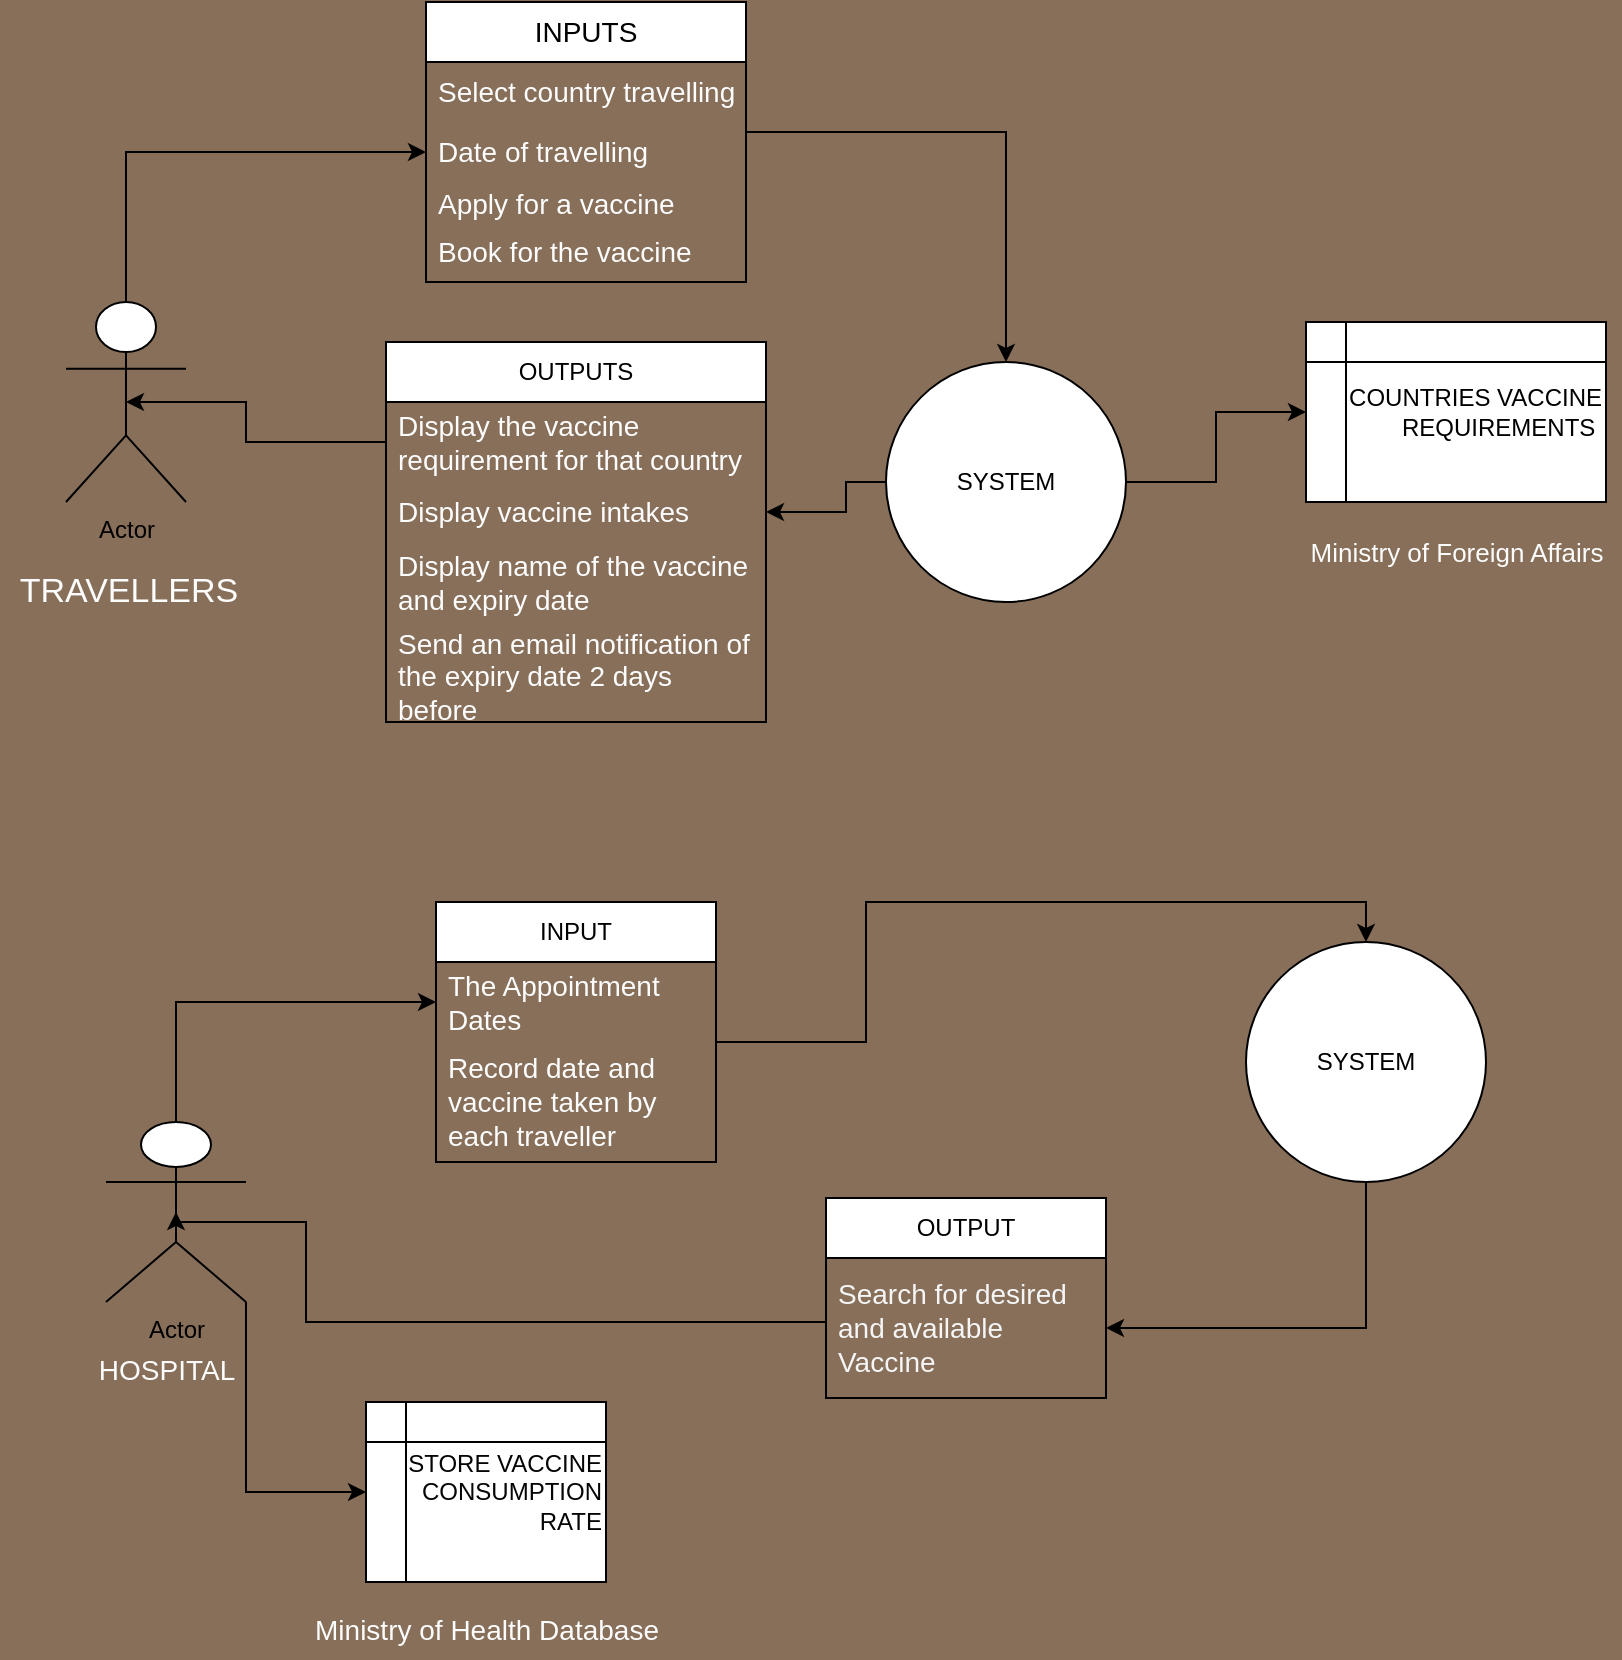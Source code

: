 <mxfile version="22.0.4" type="github">
  <diagram name="Page-1" id="rQiqq8WyKQuQtGKCiVco">
    <mxGraphModel dx="880" dy="446" grid="0" gridSize="10" guides="1" tooltips="1" connect="1" arrows="1" fold="1" page="1" pageScale="1" pageWidth="850" pageHeight="1100" background="#876f5a" math="0" shadow="0">
      <root>
        <mxCell id="0" />
        <mxCell id="1" parent="0" />
        <mxCell id="fNxhpOZee-MHplBEiG15-2" value="&lt;font color=&quot;#fcfcfc&quot; style=&quot;font-size: 17px;&quot;&gt;TRAVELLERS&lt;/font&gt;" style="text;html=1;align=center;verticalAlign=middle;resizable=0;points=[];autosize=1;strokeColor=none;fillColor=none;" vertex="1" parent="1">
          <mxGeometry x="17" y="299" width="127" height="32" as="geometry" />
        </mxCell>
        <mxCell id="fNxhpOZee-MHplBEiG15-16" style="edgeStyle=orthogonalEdgeStyle;rounded=0;orthogonalLoop=1;jettySize=auto;html=1;exitX=0;exitY=0.5;exitDx=0;exitDy=0;entryX=1;entryY=0.5;entryDx=0;entryDy=0;" edge="1" parent="1" source="fNxhpOZee-MHplBEiG15-3" target="fNxhpOZee-MHplBEiG15-13">
          <mxGeometry relative="1" as="geometry">
            <Array as="points">
              <mxPoint x="440" y="260" />
              <mxPoint x="440" y="275" />
            </Array>
          </mxGeometry>
        </mxCell>
        <mxCell id="fNxhpOZee-MHplBEiG15-35" style="edgeStyle=orthogonalEdgeStyle;rounded=0;orthogonalLoop=1;jettySize=auto;html=1;exitX=1;exitY=0.5;exitDx=0;exitDy=0;entryX=0;entryY=0.5;entryDx=0;entryDy=0;" edge="1" parent="1" source="fNxhpOZee-MHplBEiG15-3" target="fNxhpOZee-MHplBEiG15-20">
          <mxGeometry relative="1" as="geometry" />
        </mxCell>
        <mxCell id="fNxhpOZee-MHplBEiG15-3" value="SYSTEM" style="ellipse;whiteSpace=wrap;html=1;aspect=fixed;" vertex="1" parent="1">
          <mxGeometry x="460" y="200" width="120" height="120" as="geometry" />
        </mxCell>
        <mxCell id="fNxhpOZee-MHplBEiG15-4" value="&lt;font style=&quot;font-size: 14px;&quot;&gt;INPUTS&lt;/font&gt;" style="swimlane;fontStyle=0;childLayout=stackLayout;horizontal=1;startSize=30;horizontalStack=0;resizeParent=1;resizeParentMax=0;resizeLast=0;collapsible=1;marginBottom=0;whiteSpace=wrap;html=1;" vertex="1" parent="1">
          <mxGeometry x="230" y="20" width="160" height="140" as="geometry" />
        </mxCell>
        <mxCell id="fNxhpOZee-MHplBEiG15-5" value="&lt;font color=&quot;#fcfcfc&quot; style=&quot;font-size: 14px;&quot;&gt;Select country travelling&lt;/font&gt;" style="text;strokeColor=none;fillColor=none;align=left;verticalAlign=middle;spacingLeft=4;spacingRight=4;overflow=hidden;points=[[0,0.5],[1,0.5]];portConstraint=eastwest;rotatable=0;whiteSpace=wrap;html=1;" vertex="1" parent="fNxhpOZee-MHplBEiG15-4">
          <mxGeometry y="30" width="160" height="30" as="geometry" />
        </mxCell>
        <mxCell id="fNxhpOZee-MHplBEiG15-6" value="&lt;font color=&quot;#fcfcfc&quot; style=&quot;font-size: 14px;&quot;&gt;Date of travelling&lt;/font&gt;" style="text;strokeColor=none;fillColor=none;align=left;verticalAlign=middle;spacingLeft=4;spacingRight=4;overflow=hidden;points=[[0,0.5],[1,0.5]];portConstraint=eastwest;rotatable=0;whiteSpace=wrap;html=1;" vertex="1" parent="fNxhpOZee-MHplBEiG15-4">
          <mxGeometry y="60" width="160" height="30" as="geometry" />
        </mxCell>
        <mxCell id="fNxhpOZee-MHplBEiG15-7" value="&lt;font color=&quot;#fcfcfc&quot; style=&quot;font-size: 14px;&quot;&gt;Apply for a vaccine&lt;/font&gt;" style="text;strokeColor=none;fillColor=none;align=left;verticalAlign=middle;spacingLeft=4;spacingRight=4;overflow=hidden;points=[[0,0.5],[1,0.5]];portConstraint=eastwest;rotatable=0;whiteSpace=wrap;html=1;" vertex="1" parent="fNxhpOZee-MHplBEiG15-4">
          <mxGeometry y="90" width="160" height="20" as="geometry" />
        </mxCell>
        <mxCell id="fNxhpOZee-MHplBEiG15-18" value="&lt;span style=&quot;font-size: 14px;&quot;&gt;&lt;font color=&quot;#fcfcfc&quot;&gt;Book for the vaccine&lt;/font&gt;&lt;/span&gt;" style="text;strokeColor=none;fillColor=none;align=left;verticalAlign=middle;spacingLeft=4;spacingRight=4;overflow=hidden;points=[[0,0.5],[1,0.5]];portConstraint=eastwest;rotatable=0;whiteSpace=wrap;html=1;" vertex="1" parent="fNxhpOZee-MHplBEiG15-4">
          <mxGeometry y="110" width="160" height="30" as="geometry" />
        </mxCell>
        <mxCell id="fNxhpOZee-MHplBEiG15-10" style="edgeStyle=orthogonalEdgeStyle;rounded=0;orthogonalLoop=1;jettySize=auto;html=1;exitX=0.5;exitY=0;exitDx=0;exitDy=0;exitPerimeter=0;entryX=0;entryY=0.5;entryDx=0;entryDy=0;" edge="1" parent="1" source="fNxhpOZee-MHplBEiG15-1" target="fNxhpOZee-MHplBEiG15-6">
          <mxGeometry relative="1" as="geometry" />
        </mxCell>
        <mxCell id="fNxhpOZee-MHplBEiG15-1" value="Actor" style="shape=umlActor;verticalLabelPosition=bottom;verticalAlign=top;html=1;outlineConnect=0;" vertex="1" parent="1">
          <mxGeometry x="50" y="170" width="60" height="100" as="geometry" />
        </mxCell>
        <mxCell id="fNxhpOZee-MHplBEiG15-11" value="OUTPUTS" style="swimlane;fontStyle=0;childLayout=stackLayout;horizontal=1;startSize=30;horizontalStack=0;resizeParent=1;resizeParentMax=0;resizeLast=0;collapsible=1;marginBottom=0;whiteSpace=wrap;html=1;" vertex="1" parent="1">
          <mxGeometry x="210" y="190" width="190" height="190" as="geometry" />
        </mxCell>
        <mxCell id="fNxhpOZee-MHplBEiG15-12" value="&lt;font color=&quot;#fcfcfc&quot; style=&quot;font-size: 14px;&quot;&gt;Display the vaccine requirement for that country&lt;/font&gt;" style="text;strokeColor=none;fillColor=none;align=left;verticalAlign=middle;spacingLeft=4;spacingRight=4;overflow=hidden;points=[[0,0.5],[1,0.5]];portConstraint=eastwest;rotatable=0;whiteSpace=wrap;html=1;" vertex="1" parent="fNxhpOZee-MHplBEiG15-11">
          <mxGeometry y="30" width="190" height="40" as="geometry" />
        </mxCell>
        <mxCell id="fNxhpOZee-MHplBEiG15-13" value="&lt;font color=&quot;#fcfcfc&quot; style=&quot;font-size: 14px;&quot;&gt;Display vaccine intakes&lt;/font&gt;" style="text;strokeColor=none;fillColor=none;align=left;verticalAlign=middle;spacingLeft=4;spacingRight=4;overflow=hidden;points=[[0,0.5],[1,0.5]];portConstraint=eastwest;rotatable=0;whiteSpace=wrap;html=1;" vertex="1" parent="fNxhpOZee-MHplBEiG15-11">
          <mxGeometry y="70" width="190" height="30" as="geometry" />
        </mxCell>
        <mxCell id="fNxhpOZee-MHplBEiG15-14" value="&lt;font color=&quot;#fcfcfc&quot; style=&quot;font-size: 14px;&quot;&gt;Display name of the vaccine and expiry date&lt;/font&gt;" style="text;strokeColor=none;fillColor=none;align=left;verticalAlign=middle;spacingLeft=4;spacingRight=4;overflow=hidden;points=[[0,0.5],[1,0.5]];portConstraint=eastwest;rotatable=0;whiteSpace=wrap;html=1;" vertex="1" parent="fNxhpOZee-MHplBEiG15-11">
          <mxGeometry y="100" width="190" height="40" as="geometry" />
        </mxCell>
        <mxCell id="fNxhpOZee-MHplBEiG15-19" value="&lt;font color=&quot;#fcfcfc&quot; style=&quot;font-size: 14px;&quot;&gt;Send an email notification of the expiry date 2 days before&lt;/font&gt;" style="text;strokeColor=none;fillColor=none;align=left;verticalAlign=middle;spacingLeft=4;spacingRight=4;overflow=hidden;points=[[0,0.5],[1,0.5]];portConstraint=eastwest;rotatable=0;whiteSpace=wrap;html=1;" vertex="1" parent="fNxhpOZee-MHplBEiG15-11">
          <mxGeometry y="140" width="190" height="50" as="geometry" />
        </mxCell>
        <mxCell id="fNxhpOZee-MHplBEiG15-15" style="edgeStyle=orthogonalEdgeStyle;rounded=0;orthogonalLoop=1;jettySize=auto;html=1;exitX=1;exitY=0.5;exitDx=0;exitDy=0;entryX=0.5;entryY=0;entryDx=0;entryDy=0;" edge="1" parent="1" source="fNxhpOZee-MHplBEiG15-6" target="fNxhpOZee-MHplBEiG15-3">
          <mxGeometry relative="1" as="geometry">
            <Array as="points">
              <mxPoint x="390" y="85" />
              <mxPoint x="520" y="85" />
            </Array>
          </mxGeometry>
        </mxCell>
        <mxCell id="fNxhpOZee-MHplBEiG15-17" style="edgeStyle=orthogonalEdgeStyle;rounded=0;orthogonalLoop=1;jettySize=auto;html=1;exitX=0;exitY=0.5;exitDx=0;exitDy=0;entryX=0.5;entryY=0.5;entryDx=0;entryDy=0;entryPerimeter=0;" edge="1" parent="1" source="fNxhpOZee-MHplBEiG15-12" target="fNxhpOZee-MHplBEiG15-1">
          <mxGeometry relative="1" as="geometry">
            <Array as="points">
              <mxPoint x="140" y="240" />
              <mxPoint x="140" y="220" />
            </Array>
          </mxGeometry>
        </mxCell>
        <mxCell id="fNxhpOZee-MHplBEiG15-20" value="&lt;div style=&quot;&quot;&gt;&lt;span style=&quot;background-color: initial;&quot;&gt;COUNTRIES VACCINE REQUIREMENTS&amp;nbsp;&lt;/span&gt;&lt;/div&gt;" style="shape=internalStorage;whiteSpace=wrap;html=1;backgroundOutline=1;align=right;" vertex="1" parent="1">
          <mxGeometry x="670" y="180" width="150" height="90" as="geometry" />
        </mxCell>
        <mxCell id="fNxhpOZee-MHplBEiG15-22" value="&lt;font color=&quot;#fcfcfc&quot; style=&quot;font-size: 13px;&quot;&gt;Ministry of Foreign Affairs&lt;/font&gt;" style="text;html=1;align=center;verticalAlign=middle;resizable=0;points=[];autosize=1;strokeColor=none;fillColor=none;" vertex="1" parent="1">
          <mxGeometry x="663" y="281" width="164" height="28" as="geometry" />
        </mxCell>
        <mxCell id="fNxhpOZee-MHplBEiG15-37" style="edgeStyle=orthogonalEdgeStyle;rounded=0;orthogonalLoop=1;jettySize=auto;html=1;exitX=0.5;exitY=0;exitDx=0;exitDy=0;exitPerimeter=0;entryX=0;entryY=0.5;entryDx=0;entryDy=0;" edge="1" parent="1" source="fNxhpOZee-MHplBEiG15-23" target="fNxhpOZee-MHplBEiG15-31">
          <mxGeometry relative="1" as="geometry" />
        </mxCell>
        <mxCell id="fNxhpOZee-MHplBEiG15-43" style="edgeStyle=orthogonalEdgeStyle;rounded=0;orthogonalLoop=1;jettySize=auto;html=1;exitX=1;exitY=1;exitDx=0;exitDy=0;exitPerimeter=0;entryX=0;entryY=0.5;entryDx=0;entryDy=0;" edge="1" parent="1" source="fNxhpOZee-MHplBEiG15-23" target="fNxhpOZee-MHplBEiG15-41">
          <mxGeometry relative="1" as="geometry" />
        </mxCell>
        <mxCell id="fNxhpOZee-MHplBEiG15-23" value="Actor" style="shape=umlActor;verticalLabelPosition=bottom;verticalAlign=top;html=1;outlineConnect=0;" vertex="1" parent="1">
          <mxGeometry x="70" y="580" width="70" height="90" as="geometry" />
        </mxCell>
        <mxCell id="fNxhpOZee-MHplBEiG15-24" value="&lt;font color=&quot;#fcfcfc&quot; style=&quot;font-size: 14px;&quot;&gt;HOSPITAL&lt;/font&gt;" style="text;html=1;align=center;verticalAlign=middle;resizable=0;points=[];autosize=1;strokeColor=none;fillColor=none;" vertex="1" parent="1">
          <mxGeometry x="57" y="689" width="86" height="29" as="geometry" />
        </mxCell>
        <mxCell id="fNxhpOZee-MHplBEiG15-25" value="OUTPUT" style="swimlane;fontStyle=0;childLayout=stackLayout;horizontal=1;startSize=30;horizontalStack=0;resizeParent=1;resizeParentMax=0;resizeLast=0;collapsible=1;marginBottom=0;whiteSpace=wrap;html=1;" vertex="1" parent="1">
          <mxGeometry x="430" y="618" width="140" height="100" as="geometry" />
        </mxCell>
        <mxCell id="fNxhpOZee-MHplBEiG15-27" value="&lt;font color=&quot;#f5f5f5&quot; style=&quot;font-size: 14px;&quot;&gt;Search for desired and available Vaccine&lt;/font&gt;" style="text;strokeColor=none;fillColor=none;align=left;verticalAlign=middle;spacingLeft=4;spacingRight=4;overflow=hidden;points=[[0,0.5],[1,0.5]];portConstraint=eastwest;rotatable=0;whiteSpace=wrap;html=1;" vertex="1" parent="fNxhpOZee-MHplBEiG15-25">
          <mxGeometry y="30" width="140" height="70" as="geometry" />
        </mxCell>
        <mxCell id="fNxhpOZee-MHplBEiG15-30" value="INPUT" style="swimlane;fontStyle=0;childLayout=stackLayout;horizontal=1;startSize=30;horizontalStack=0;resizeParent=1;resizeParentMax=0;resizeLast=0;collapsible=1;marginBottom=0;whiteSpace=wrap;html=1;" vertex="1" parent="1">
          <mxGeometry x="235" y="470" width="140" height="130" as="geometry" />
        </mxCell>
        <mxCell id="fNxhpOZee-MHplBEiG15-31" value="&lt;font color=&quot;#fcfcfc&quot; style=&quot;font-size: 14px;&quot;&gt;The Appointment Dates&lt;/font&gt;" style="text;strokeColor=none;fillColor=none;align=left;verticalAlign=middle;spacingLeft=4;spacingRight=4;overflow=hidden;points=[[0,0.5],[1,0.5]];portConstraint=eastwest;rotatable=0;whiteSpace=wrap;html=1;" vertex="1" parent="fNxhpOZee-MHplBEiG15-30">
          <mxGeometry y="30" width="140" height="40" as="geometry" />
        </mxCell>
        <mxCell id="fNxhpOZee-MHplBEiG15-32" value="&lt;font color=&quot;#fcfcfc&quot; style=&quot;font-size: 14px;&quot;&gt;Record date and vaccine taken by each traveller&lt;/font&gt;" style="text;strokeColor=none;fillColor=none;align=left;verticalAlign=middle;spacingLeft=4;spacingRight=4;overflow=hidden;points=[[0,0.5],[1,0.5]];portConstraint=eastwest;rotatable=0;whiteSpace=wrap;html=1;" vertex="1" parent="fNxhpOZee-MHplBEiG15-30">
          <mxGeometry y="70" width="140" height="60" as="geometry" />
        </mxCell>
        <mxCell id="fNxhpOZee-MHplBEiG15-36" style="edgeStyle=orthogonalEdgeStyle;rounded=0;orthogonalLoop=1;jettySize=auto;html=1;exitX=0;exitY=0.5;exitDx=0;exitDy=0;entryX=0.5;entryY=0.5;entryDx=0;entryDy=0;entryPerimeter=0;" edge="1" parent="1" source="fNxhpOZee-MHplBEiG15-27" target="fNxhpOZee-MHplBEiG15-23">
          <mxGeometry relative="1" as="geometry">
            <Array as="points">
              <mxPoint x="430" y="680" />
              <mxPoint x="170" y="680" />
              <mxPoint x="170" y="630" />
            </Array>
          </mxGeometry>
        </mxCell>
        <mxCell id="fNxhpOZee-MHplBEiG15-40" style="edgeStyle=orthogonalEdgeStyle;rounded=0;orthogonalLoop=1;jettySize=auto;html=1;exitX=0.5;exitY=1;exitDx=0;exitDy=0;entryX=1;entryY=0.5;entryDx=0;entryDy=0;" edge="1" parent="1" source="fNxhpOZee-MHplBEiG15-38" target="fNxhpOZee-MHplBEiG15-27">
          <mxGeometry relative="1" as="geometry" />
        </mxCell>
        <mxCell id="fNxhpOZee-MHplBEiG15-38" value="SYSTEM" style="ellipse;whiteSpace=wrap;html=1;aspect=fixed;" vertex="1" parent="1">
          <mxGeometry x="640" y="490" width="120" height="120" as="geometry" />
        </mxCell>
        <mxCell id="fNxhpOZee-MHplBEiG15-39" style="edgeStyle=orthogonalEdgeStyle;rounded=0;orthogonalLoop=1;jettySize=auto;html=1;exitX=1;exitY=0.5;exitDx=0;exitDy=0;entryX=0.5;entryY=0;entryDx=0;entryDy=0;" edge="1" parent="1" source="fNxhpOZee-MHplBEiG15-31" target="fNxhpOZee-MHplBEiG15-38">
          <mxGeometry relative="1" as="geometry">
            <Array as="points">
              <mxPoint x="375" y="540" />
              <mxPoint x="450" y="540" />
              <mxPoint x="450" y="470" />
              <mxPoint x="700" y="470" />
            </Array>
          </mxGeometry>
        </mxCell>
        <mxCell id="fNxhpOZee-MHplBEiG15-41" value="&lt;font color=&quot;#050505&quot;&gt;STORE VACCINE CONSUMPTION RATE&lt;/font&gt;" style="shape=internalStorage;whiteSpace=wrap;html=1;backgroundOutline=1;align=right;" vertex="1" parent="1">
          <mxGeometry x="200" y="720" width="120" height="90" as="geometry" />
        </mxCell>
        <mxCell id="fNxhpOZee-MHplBEiG15-42" value="&lt;font color=&quot;#fcfcfc&quot; style=&quot;font-size: 14px;&quot;&gt;Ministry of Health Database&lt;/font&gt;" style="text;html=1;align=center;verticalAlign=middle;resizable=0;points=[];autosize=1;strokeColor=none;fillColor=none;" vertex="1" parent="1">
          <mxGeometry x="165" y="819" width="190" height="29" as="geometry" />
        </mxCell>
      </root>
    </mxGraphModel>
  </diagram>
</mxfile>
